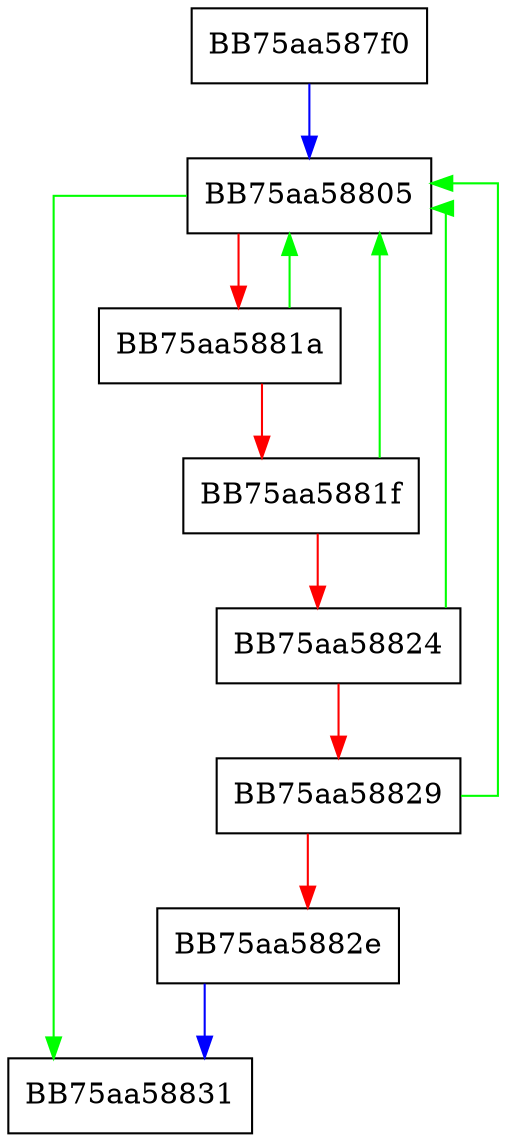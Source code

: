 digraph PetiteDecompress {
  node [shape="box"];
  graph [splines=ortho];
  BB75aa587f0 -> BB75aa58805 [color="blue"];
  BB75aa58805 -> BB75aa58831 [color="green"];
  BB75aa58805 -> BB75aa5881a [color="red"];
  BB75aa5881a -> BB75aa58805 [color="green"];
  BB75aa5881a -> BB75aa5881f [color="red"];
  BB75aa5881f -> BB75aa58805 [color="green"];
  BB75aa5881f -> BB75aa58824 [color="red"];
  BB75aa58824 -> BB75aa58805 [color="green"];
  BB75aa58824 -> BB75aa58829 [color="red"];
  BB75aa58829 -> BB75aa58805 [color="green"];
  BB75aa58829 -> BB75aa5882e [color="red"];
  BB75aa5882e -> BB75aa58831 [color="blue"];
}
